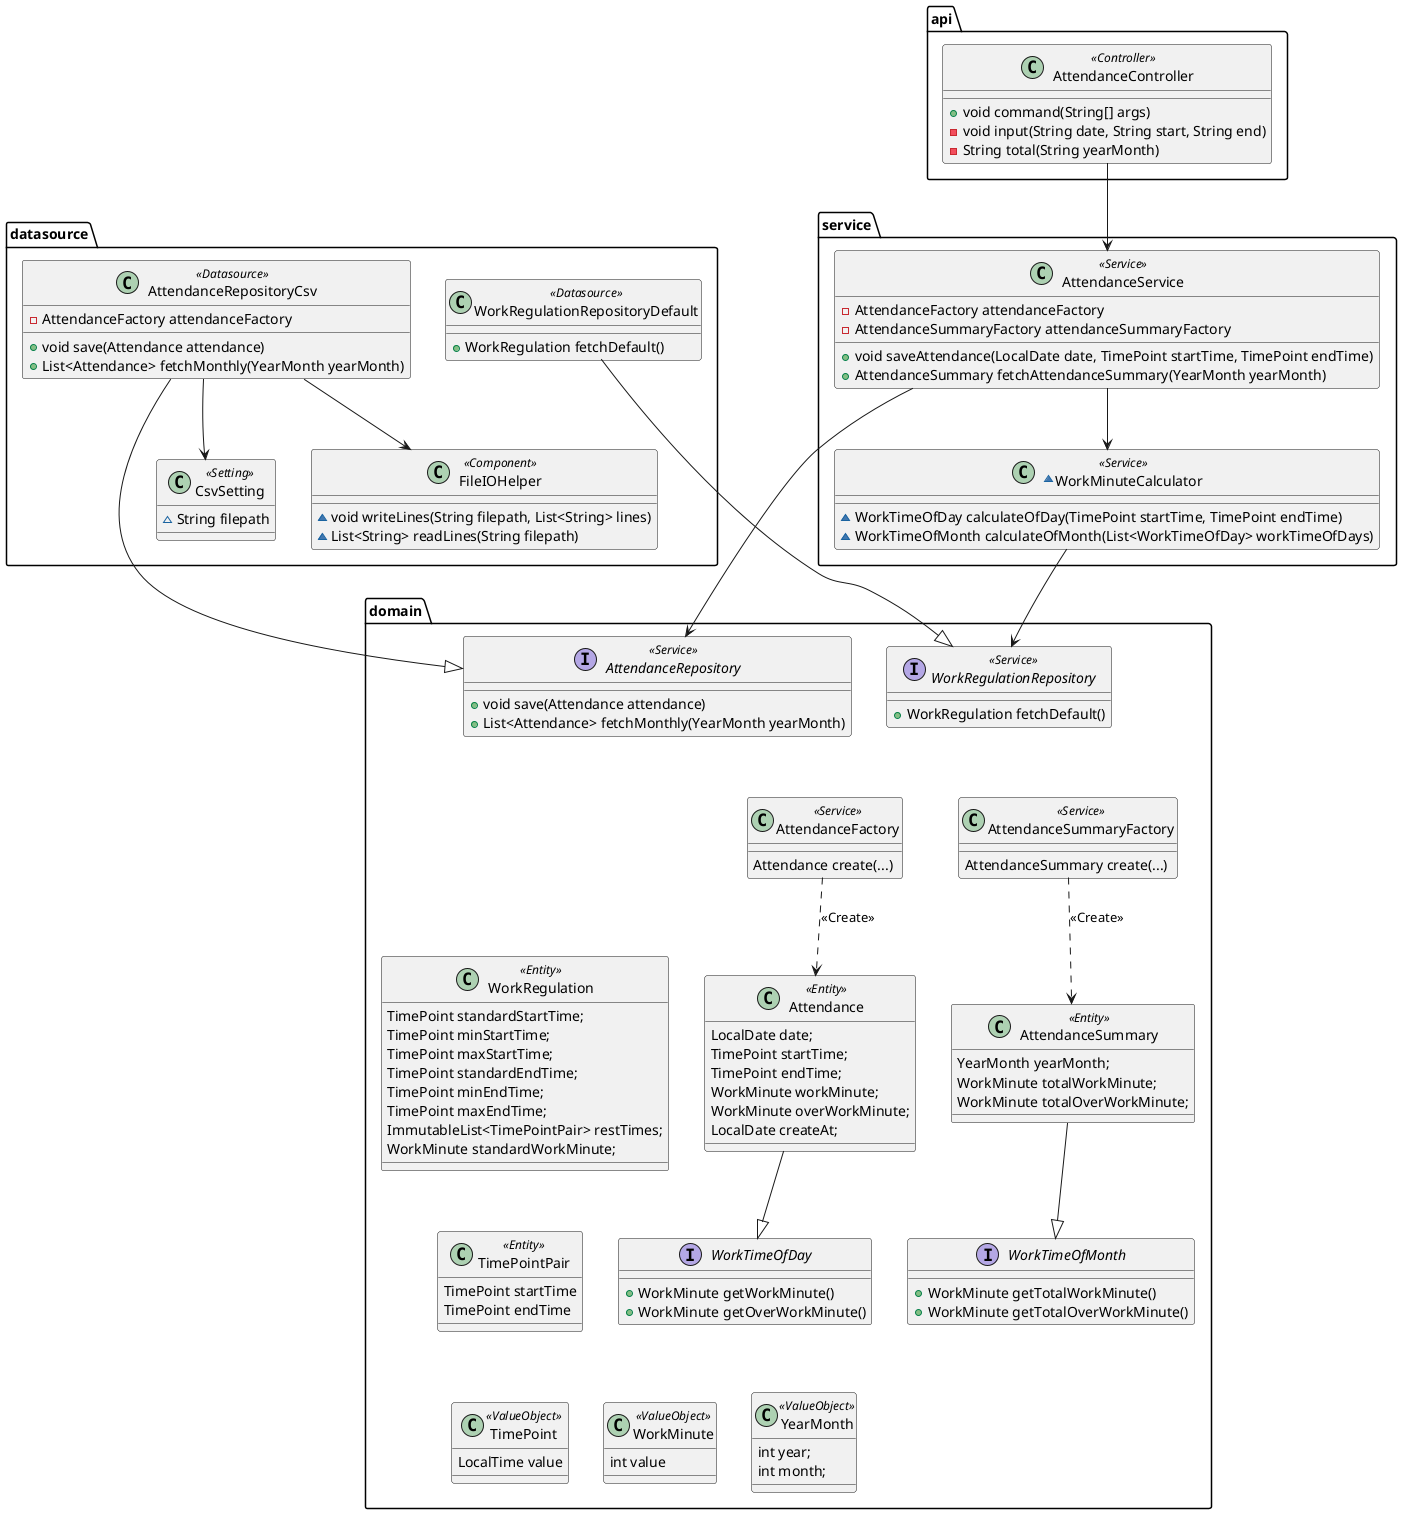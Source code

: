 @startuml

package api {

    class  AttendanceController <<Controller>> {
        + void command(String[] args)
        - void input(String date, String start, String end)
        - String total(String yearMonth)
    }
}

package service {

    class  AttendanceService <<Service>> {
        - AttendanceFactory attendanceFactory
        - AttendanceSummaryFactory attendanceSummaryFactory
        + void saveAttendance(LocalDate date, TimePoint startTime, TimePoint endTime)
        + AttendanceSummary fetchAttendanceSummary(YearMonth yearMonth)
    }

    ~class WorkMinuteCalculator <<Service>> {
        ~ WorkTimeOfDay calculateOfDay(TimePoint startTime, TimePoint endTime)
        ~ WorkTimeOfMonth calculateOfMonth(List<WorkTimeOfDay> workTimeOfDays)
    }
}

package datasource {

    class  AttendanceRepositoryCsv <<Datasource>> {
        - AttendanceFactory attendanceFactory
        + void save(Attendance attendance)
        + List<Attendance> fetchMonthly(YearMonth yearMonth)
    }

    class CsvSetting <<Setting>> {
        ~ String filepath
    }

    class FileIOHelper <<Component>> {
        ~ void writeLines(String filepath, List<String> lines)
        ~ List<String> readLines(String filepath)
    }

    class WorkRegulationRepositoryDefault <<Datasource>> {
        + WorkRegulation fetchDefault()
    }
}

package domain {

    class Attendance <<Entity>> {
        LocalDate date;
        TimePoint startTime;
        TimePoint endTime;
        WorkMinute workMinute;
        WorkMinute overWorkMinute;
        LocalDate createAt;
    }

    interface AttendanceRepository <<Service>> {
        + void save(Attendance attendance)
        + List<Attendance> fetchMonthly(YearMonth yearMonth)
    }

    class AttendanceSummary <<Entity>> {
        YearMonth yearMonth;
        WorkMinute totalWorkMinute;
        WorkMinute totalOverWorkMinute;
    }

    class AttendanceFactory <<Service>> {
        Attendance create(...)
    }

    class AttendanceSummaryFactory <<Service>> {
        AttendanceSummary create(...)
    }

    class TimePoint <<ValueObject>> {
        LocalTime value
    }

    class TimePointPair <<Entity>> {
        TimePoint startTime
        TimePoint endTime
    }

    class WorkMinute <<ValueObject>> {
        int value
    }

    class WorkRegulation <<Entity>> {
        TimePoint standardStartTime;
        TimePoint minStartTime;
        TimePoint maxStartTime;
        TimePoint standardEndTime;
        TimePoint minEndTime;
        TimePoint maxEndTime;
        ImmutableList<TimePointPair> restTimes;
        WorkMinute standardWorkMinute;
    }

    interface WorkRegulationRepository <<Service>> {
        + WorkRegulation fetchDefault()
    }

    interface WorkTimeOfDay {
        + WorkMinute getWorkMinute()
        + WorkMinute getOverWorkMinute()
    }

    interface WorkTimeOfMonth {
        + WorkMinute getTotalWorkMinute()
        + WorkMinute getTotalOverWorkMinute()
    }

    class YearMonth <<ValueObject>> {
        int year;
        int month;
    }
}


''' api
AttendanceController --> AttendanceService


''' service
AttendanceService --> AttendanceRepository
' AttendanceService --> AttendanceFactory
' AttendanceService --> AttendanceSummaryFactory
AttendanceService --> WorkMinuteCalculator
WorkMinuteCalculator --> WorkRegulationRepository
AttendanceFactory ..> Attendance : <<Create>>
AttendanceSummaryFactory ..> AttendanceSummary : <<Create>>
AttendanceFactory -[hidden]- WorkMinuteCalculator


''' datasource
AttendanceRepositoryCsv --|> AttendanceRepository
' AttendanceRepositoryCsv --> AttendanceFactory
AttendanceRepositoryCsv --> CsvSetting
AttendanceRepositoryCsv --> FileIOHelper
WorkRegulationRepositoryDefault --|> WorkRegulationRepository


''' domain
Attendance --|> WorkTimeOfDay
AttendanceSummary --|> WorkTimeOfMonth


''' placement order
WorkRegulationRepositoryDefault -[hidden] AttendanceRepositoryCsv
AttendanceRepositoryCsv -[hidden]- CsvSetting
CsvSetting -[hidden]- WorkRegulationRepository
WorkMinuteCalculator -[hidden]- WorkRegulationRepository
WorkRegulationRepository -[hidden] AttendanceRepository
AttendanceRepository -[hidden]- AttendanceFactory
AttendanceFactory -[hidden] AttendanceSummaryFactory

WorkRegulation -[hidden] Attendance
Attendance -[hidden] AttendanceSummary
WorkTimeOfDay -[hidden] WorkTimeOfMonth
WorkRegulation -[hidden]- TimePointPair
TimePointPair -[hidden]- TimePoint
TimePoint -[hidden] WorkMinute
WorkMinute -[hidden] YearMonth

@enduml
